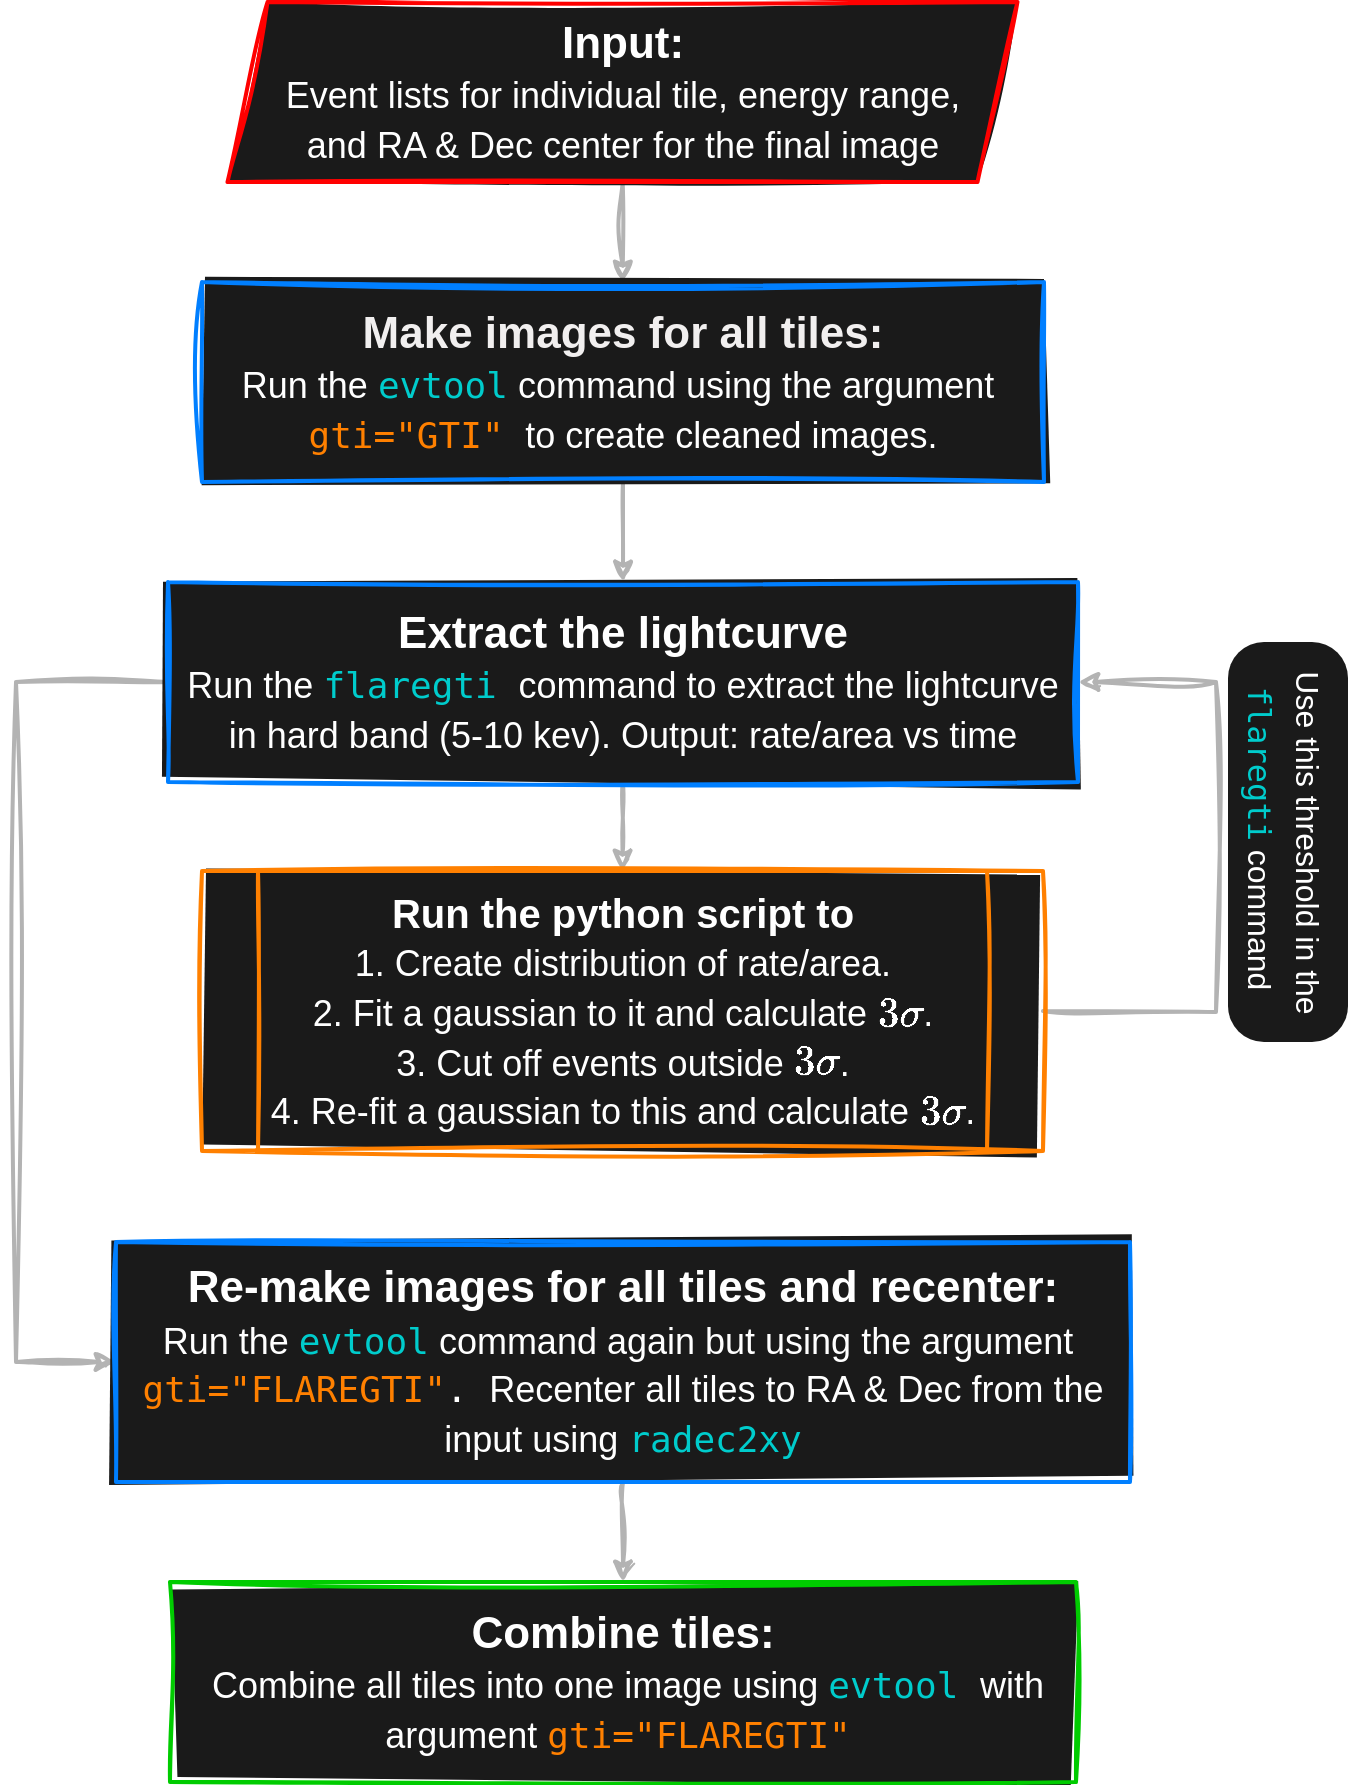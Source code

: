 <mxfile>
    <diagram id="OSXaPJTHDceDlfOzGBDW" name="Page-1">
        <mxGraphModel dx="1009" dy="729" grid="1" gridSize="10" guides="1" tooltips="1" connect="1" arrows="1" fold="1" page="1" pageScale="1" pageWidth="827" pageHeight="1169" background="none" math="1" shadow="0">
            <root>
                <mxCell id="0"/>
                <mxCell id="1" parent="0"/>
                <mxCell id="25" value="" style="edgeStyle=none;html=1;fontSize=20;fontColor=#00CCCC;strokeWidth=2;strokeColor=#B3B3B3;rounded=0;sketch=1;curveFitting=1;jiggle=2;" parent="1" source="4" target="24" edge="1">
                    <mxGeometry relative="1" as="geometry"/>
                </mxCell>
                <mxCell id="4" value="&lt;font color=&quot;#ffffff&quot;&gt;&lt;b style=&quot;&quot;&gt;&lt;font style=&quot;font-size: 22px;&quot;&gt;Input: &lt;/font&gt;&lt;/b&gt;&lt;br&gt;&lt;span style=&quot;font-size: 18px;&quot;&gt;Event lists for individual tile, energy range, &lt;/span&gt;&lt;br&gt;&lt;span style=&quot;font-size: 18px;&quot;&gt;and RA &amp;amp; Dec center for the final image&lt;/span&gt;&lt;/font&gt;" style="shape=parallelogram;perimeter=parallelogramPerimeter;whiteSpace=wrap;html=1;fixedSize=1;fontSize=20;fillColor=#1A1A1A;strokeColor=#FF0000;strokeWidth=2;fillStyle=solid;rounded=0;sketch=1;curveFitting=1;jiggle=2;" parent="1" vertex="1">
                    <mxGeometry x="215.75" y="150" width="395" height="90" as="geometry"/>
                </mxCell>
                <mxCell id="21" value="" style="edgeStyle=none;html=1;fontSize=20;fontColor=#00CCCC;strokeWidth=2;entryX=0.5;entryY=0;entryDx=0;entryDy=0;strokeColor=#B3B3B3;rounded=0;sketch=1;curveFitting=1;jiggle=2;" parent="1" source="8" target="32" edge="1">
                    <mxGeometry relative="1" as="geometry">
                        <mxPoint x="450" y="610" as="targetPoint"/>
                    </mxGeometry>
                </mxCell>
                <mxCell id="23" style="edgeStyle=none;html=1;fontSize=20;fontColor=#00CCCC;entryX=0;entryY=0.5;entryDx=0;entryDy=0;strokeWidth=2;strokeColor=#B3B3B3;rounded=0;sketch=1;curveFitting=1;jiggle=2;" parent="1" source="8" target="28" edge="1">
                    <mxGeometry relative="1" as="geometry">
                        <mxPoint x="230" y="1010" as="targetPoint"/>
                        <Array as="points">
                            <mxPoint x="110" y="490"/>
                            <mxPoint x="110" y="830"/>
                        </Array>
                    </mxGeometry>
                </mxCell>
                <mxCell id="8" value="&lt;font style=&quot;font-size: 18px;&quot;&gt;&lt;font style=&quot;color: rgb(255, 255, 255); font-size: 22px;&quot;&gt;&lt;b&gt;Extract the lightcurve&lt;/b&gt;&lt;/font&gt;&lt;br&gt;&lt;font color=&quot;#ffffff&quot;&gt;Run the&amp;nbsp;&lt;/font&gt;&lt;span style=&quot;font-family: &amp;quot;Droid Sans Mono&amp;quot;, &amp;quot;monospace&amp;quot;, monospace;&quot;&gt;&lt;font color=&quot;#00cccc&quot;&gt;flaregti&lt;/font&gt;&lt;font color=&quot;#ffffff&quot;&gt;&amp;nbsp;&lt;/font&gt;&lt;/span&gt;&lt;font color=&quot;#ffffff&quot;&gt;command to extract the lightcurve &lt;/font&gt;&lt;br&gt;&lt;font color=&quot;#ffffff&quot;&gt;in hard band (5-10 kev). Output: rate/area vs time&lt;/font&gt;&lt;br&gt;&lt;/font&gt;" style="rounded=0;whiteSpace=wrap;html=1;fontSize=20;fontStyle=0;strokeColor=#007FFF;fillColor=#1A1A1A;strokeWidth=2;fillStyle=solid;sketch=1;curveFitting=1;jiggle=2;" parent="1" vertex="1">
                    <mxGeometry x="186" y="440" width="455" height="100" as="geometry"/>
                </mxCell>
                <mxCell id="22" style="edgeStyle=none;html=1;entryX=1;entryY=0.5;entryDx=0;entryDy=0;fontSize=20;fontColor=#00CCCC;strokeWidth=2;exitX=1;exitY=0.5;exitDx=0;exitDy=0;strokeColor=#B3B3B3;rounded=0;sketch=1;curveFitting=1;jiggle=2;" parent="1" source="32" target="8" edge="1">
                    <mxGeometry relative="1" as="geometry">
                        <mxPoint x="600.5" y="690" as="sourcePoint"/>
                        <Array as="points">
                            <mxPoint x="710" y="655"/>
                            <mxPoint x="710" y="490"/>
                        </Array>
                    </mxGeometry>
                </mxCell>
                <mxCell id="26" value="" style="edgeStyle=none;html=1;fontSize=20;fontColor=#00CCCC;strokeWidth=2;strokeColor=#FFFFFF;rounded=0;sketch=1;curveFitting=1;jiggle=2;" parent="1" source="24" edge="1">
                    <mxGeometry relative="1" as="geometry">
                        <mxPoint x="415.5" y="350" as="targetPoint"/>
                    </mxGeometry>
                </mxCell>
                <mxCell id="36" value="" style="edgeStyle=none;html=1;fontColor=#F0F0F0;strokeWidth=2;strokeColor=#B3B3B3;rounded=0;sketch=1;curveFitting=1;jiggle=2;" parent="1" source="24" target="8" edge="1">
                    <mxGeometry relative="1" as="geometry"/>
                </mxCell>
                <mxCell id="24" value="&lt;font style=&quot;&quot;&gt;&lt;span style=&quot;font-size: 22px;&quot;&gt;&lt;b&gt;&lt;font color=&quot;#f1efef&quot;&gt;Make images for all tiles:&lt;/font&gt;&lt;/b&gt;&lt;/span&gt;&lt;br&gt;&lt;font style=&quot;font-size: 18px;&quot;&gt;&lt;font style=&quot;font-size: 18px;&quot;&gt;&lt;font style=&quot;font-size: 18px;&quot;&gt;&lt;font color=&quot;#ffffff&quot;&gt;Run the&lt;/font&gt;&amp;nbsp;&lt;/font&gt;&lt;/font&gt;&lt;/font&gt;&lt;/font&gt;&lt;span style=&quot;font-family: &amp;quot;Droid Sans Mono&amp;quot;, &amp;quot;monospace&amp;quot;, monospace;&quot;&gt;&lt;font style=&quot;font-size: 18px;&quot; color=&quot;#00cccc&quot;&gt;evtool&lt;/font&gt;&lt;/span&gt;&lt;font style=&quot;font-size: 18px;&quot;&gt;&amp;nbsp;&lt;/font&gt;&lt;font style=&quot;font-size: 18px;&quot;&gt;&lt;font color=&quot;#ffffff&quot;&gt;command using the argument&amp;nbsp;&lt;br&gt;&lt;/font&gt;&lt;span style=&quot;font-family: &amp;quot;Droid Sans Mono&amp;quot;, &amp;quot;monospace&amp;quot;, monospace;&quot;&gt;&lt;font color=&quot;#ff8000&quot;&gt;gti=&quot;GTI&quot;&amp;nbsp;&lt;/font&gt;&lt;/span&gt;&lt;span style=&quot;color: rgb(255, 255, 255);&quot;&gt;to create cleaned images.&lt;/span&gt;&lt;br&gt;&lt;/font&gt;" style="rounded=0;whiteSpace=wrap;html=1;fontSize=20;fontStyle=0;fillColor=#1A1A1A;fillStyle=solid;strokeColor=#007FFF;strokeWidth=2;sketch=1;curveFitting=1;jiggle=2;" parent="1" vertex="1">
                    <mxGeometry x="203" y="290" width="421" height="100" as="geometry"/>
                </mxCell>
                <mxCell id="27" value="&lt;font color=&quot;#ffffff&quot; style=&quot;font-size: 16px;&quot;&gt;Use this threshold&amp;nbsp;in the&lt;br&gt;&lt;/font&gt;&lt;span style=&quot;color: rgb(0, 204, 204); font-family: &amp;quot;Droid Sans Mono&amp;quot;, &amp;quot;monospace&amp;quot;, monospace;&quot;&gt;&lt;font style=&quot;font-size: 16px;&quot;&gt;flaregti&lt;/font&gt;&lt;/span&gt;&lt;font color=&quot;#ffffff&quot; style=&quot;font-size: 16px;&quot;&gt;&amp;nbsp;command&amp;nbsp;&lt;/font&gt;" style="text;html=1;align=center;verticalAlign=middle;resizable=0;points=[];autosize=1;strokeColor=none;fillColor=#1A1A1A;fontSize=20;fontColor=#FF8000;rotation=90;fillStyle=solid;rounded=1;arcSize=30;glass=0;shadow=0;" parent="1" vertex="1">
                    <mxGeometry x="646" y="540" width="200" height="60" as="geometry"/>
                </mxCell>
                <mxCell id="30" value="" style="edgeStyle=none;html=1;fontSize=16;fontColor=#00CCCC;strokeWidth=2;strokeColor=#B3B3B3;rounded=0;sketch=1;curveFitting=1;jiggle=2;" parent="1" source="28" target="29" edge="1">
                    <mxGeometry relative="1" as="geometry"/>
                </mxCell>
                <mxCell id="28" value="&lt;font style=&quot;color: rgb(255, 255, 255);&quot;&gt;&lt;span style=&quot;font-size: 22px;&quot;&gt;&lt;b&gt;Re-make images for all tiles and recenter:&lt;/b&gt;&lt;/span&gt;&lt;br&gt;&lt;font style=&quot;font-size: 18px;&quot;&gt;&lt;font style=&quot;font-size: 18px;&quot;&gt;&lt;font style=&quot;font-size: 18px;&quot;&gt;Run the&amp;nbsp;&lt;/font&gt;&lt;/font&gt;&lt;/font&gt;&lt;/font&gt;&lt;span style=&quot;font-family: &amp;quot;Droid Sans Mono&amp;quot;, &amp;quot;monospace&amp;quot;, monospace;&quot;&gt;&lt;font color=&quot;#00cccc&quot; style=&quot;font-size: 18px;&quot;&gt;evtool&lt;/font&gt;&lt;/span&gt;&lt;font style=&quot;color: rgb(255, 255, 255); font-size: 18px;&quot;&gt;&amp;nbsp;&lt;/font&gt;&lt;font style=&quot;font-size: 18px;&quot;&gt;&lt;font color=&quot;#ffffff&quot;&gt;command again but using the argument&amp;nbsp;&lt;br&gt;&lt;/font&gt;&lt;span style=&quot;font-family: &amp;quot;Droid Sans Mono&amp;quot;, &amp;quot;monospace&amp;quot;, monospace;&quot;&gt;&lt;font color=&quot;#ff8000&quot;&gt;gti=&quot;FLAREGTI&quot;&lt;/font&gt;&lt;font color=&quot;#ffffff&quot;&gt;.&lt;/font&gt;&lt;font color=&quot;#ff8000&quot;&gt;&amp;nbsp;&lt;/font&gt;&lt;/span&gt;&lt;/font&gt;&lt;font style=&quot;color: rgb(255, 255, 255);&quot;&gt;&lt;font style=&quot;font-size: 18px;&quot;&gt;Recenter all tiles to RA &amp;amp; Dec from the input using&amp;nbsp;&lt;/font&gt;&lt;/font&gt;&lt;span style=&quot;font-family: &amp;quot;Droid Sans Mono&amp;quot;, &amp;quot;monospace&amp;quot;, monospace;&quot;&gt;&lt;font style=&quot;font-size: 18px;&quot; color=&quot;#00cccc&quot;&gt;radec2xy&lt;/font&gt;&lt;/span&gt;" style="rounded=0;whiteSpace=wrap;html=1;fontSize=20;fontStyle=0;strokeColor=#007FFF;fillColor=#1A1A1A;strokeWidth=2;fillStyle=solid;sketch=1;curveFitting=1;jiggle=2;" parent="1" vertex="1">
                    <mxGeometry x="160" y="770" width="507" height="120" as="geometry"/>
                </mxCell>
                <mxCell id="29" value="&lt;font style=&quot;color: rgb(255, 255, 255);&quot;&gt;&lt;span style=&quot;font-size: 22px;&quot;&gt;&lt;b&gt;Combine tiles:&lt;/b&gt;&lt;/span&gt;&lt;br&gt;&lt;/font&gt;&lt;font style=&quot;color: rgb(255, 255, 255); font-size: 18px;&quot;&gt;&amp;nbsp;&lt;/font&gt;&lt;font style=&quot;font-size: 18px;&quot;&gt;&lt;font color=&quot;#ffffff&quot;&gt;Combine all tiles into one&amp;nbsp;&lt;/font&gt;&lt;font color=&quot;#ffffff&quot;&gt;image using&amp;nbsp;&lt;/font&gt;&lt;span style=&quot;font-family: &amp;quot;Droid Sans Mono&amp;quot;, &amp;quot;monospace&amp;quot;, monospace;&quot;&gt;&lt;font color=&quot;#00cccc&quot;&gt;evtool&lt;/font&gt; &lt;/span&gt;&lt;font color=&quot;#ffffff&quot;&gt;with argument&amp;nbsp;&lt;/font&gt;&lt;span style=&quot;font-family: &amp;quot;Droid Sans Mono&amp;quot;, &amp;quot;monospace&amp;quot;, monospace;&quot;&gt;&lt;font color=&quot;#ff8000&quot;&gt;gti=&quot;FLAREGTI&quot;&lt;/font&gt;&lt;/span&gt;&lt;font color=&quot;#ffffff&quot;&gt;&amp;nbsp;&lt;/font&gt;&lt;/font&gt;" style="rounded=0;whiteSpace=wrap;html=1;fontSize=20;fontStyle=0;strokeColor=#00CC00;fillColor=#1A1A1A;strokeWidth=2;fillStyle=solid;sketch=1;curveFitting=1;jiggle=2;" parent="1" vertex="1">
                    <mxGeometry x="187" y="940" width="453" height="100" as="geometry"/>
                </mxCell>
                <mxCell id="32" value="&lt;font color=&quot;#ffffff&quot;&gt;&lt;b style=&quot;&quot;&gt;Run the python script to&lt;/b&gt;&lt;br&gt;&lt;span style=&quot;font-size: 18px;&quot;&gt;1. Create distribution of rate/area.&lt;/span&gt;&lt;br&gt;&lt;span style=&quot;font-size: 18px;&quot;&gt;2. Fit a gaussian to it and calculate&amp;nbsp;&lt;/span&gt;&lt;span style=&quot;font-size: 18px;&quot;&gt;\(3\sigma\).&lt;/span&gt;&lt;br&gt;&lt;span style=&quot;font-size: 18px;&quot;&gt;3. Cut off events outside&amp;nbsp;&lt;/span&gt;&lt;span style=&quot;font-size: 18px;&quot;&gt;\(3\sigma\)&lt;/span&gt;&lt;span style=&quot;font-size: 18px;&quot;&gt;.&lt;/span&gt;&lt;br&gt;&lt;span style=&quot;font-size: 18px;&quot;&gt;4. Re-fit a gaussian to this and calculate&amp;nbsp;&lt;/span&gt;&lt;span style=&quot;font-size: 18px;&quot;&gt;\(3\sigma\)&lt;/span&gt;&lt;span style=&quot;font-size: 18px;&quot;&gt;.&lt;/span&gt;&lt;/font&gt;" style="shape=process;whiteSpace=wrap;html=1;backgroundOutline=1;labelBackgroundColor=none;fontSize=20;fontColor=#00CCCC;size=0.066;strokeColor=#FF8000;fillColor=#1A1A1A;strokeWidth=2;fillStyle=solid;rounded=0;sketch=1;curveFitting=1;jiggle=2;" parent="1" vertex="1">
                    <mxGeometry x="203" y="584.5" width="420.5" height="140" as="geometry"/>
                </mxCell>
            </root>
        </mxGraphModel>
    </diagram>
</mxfile>